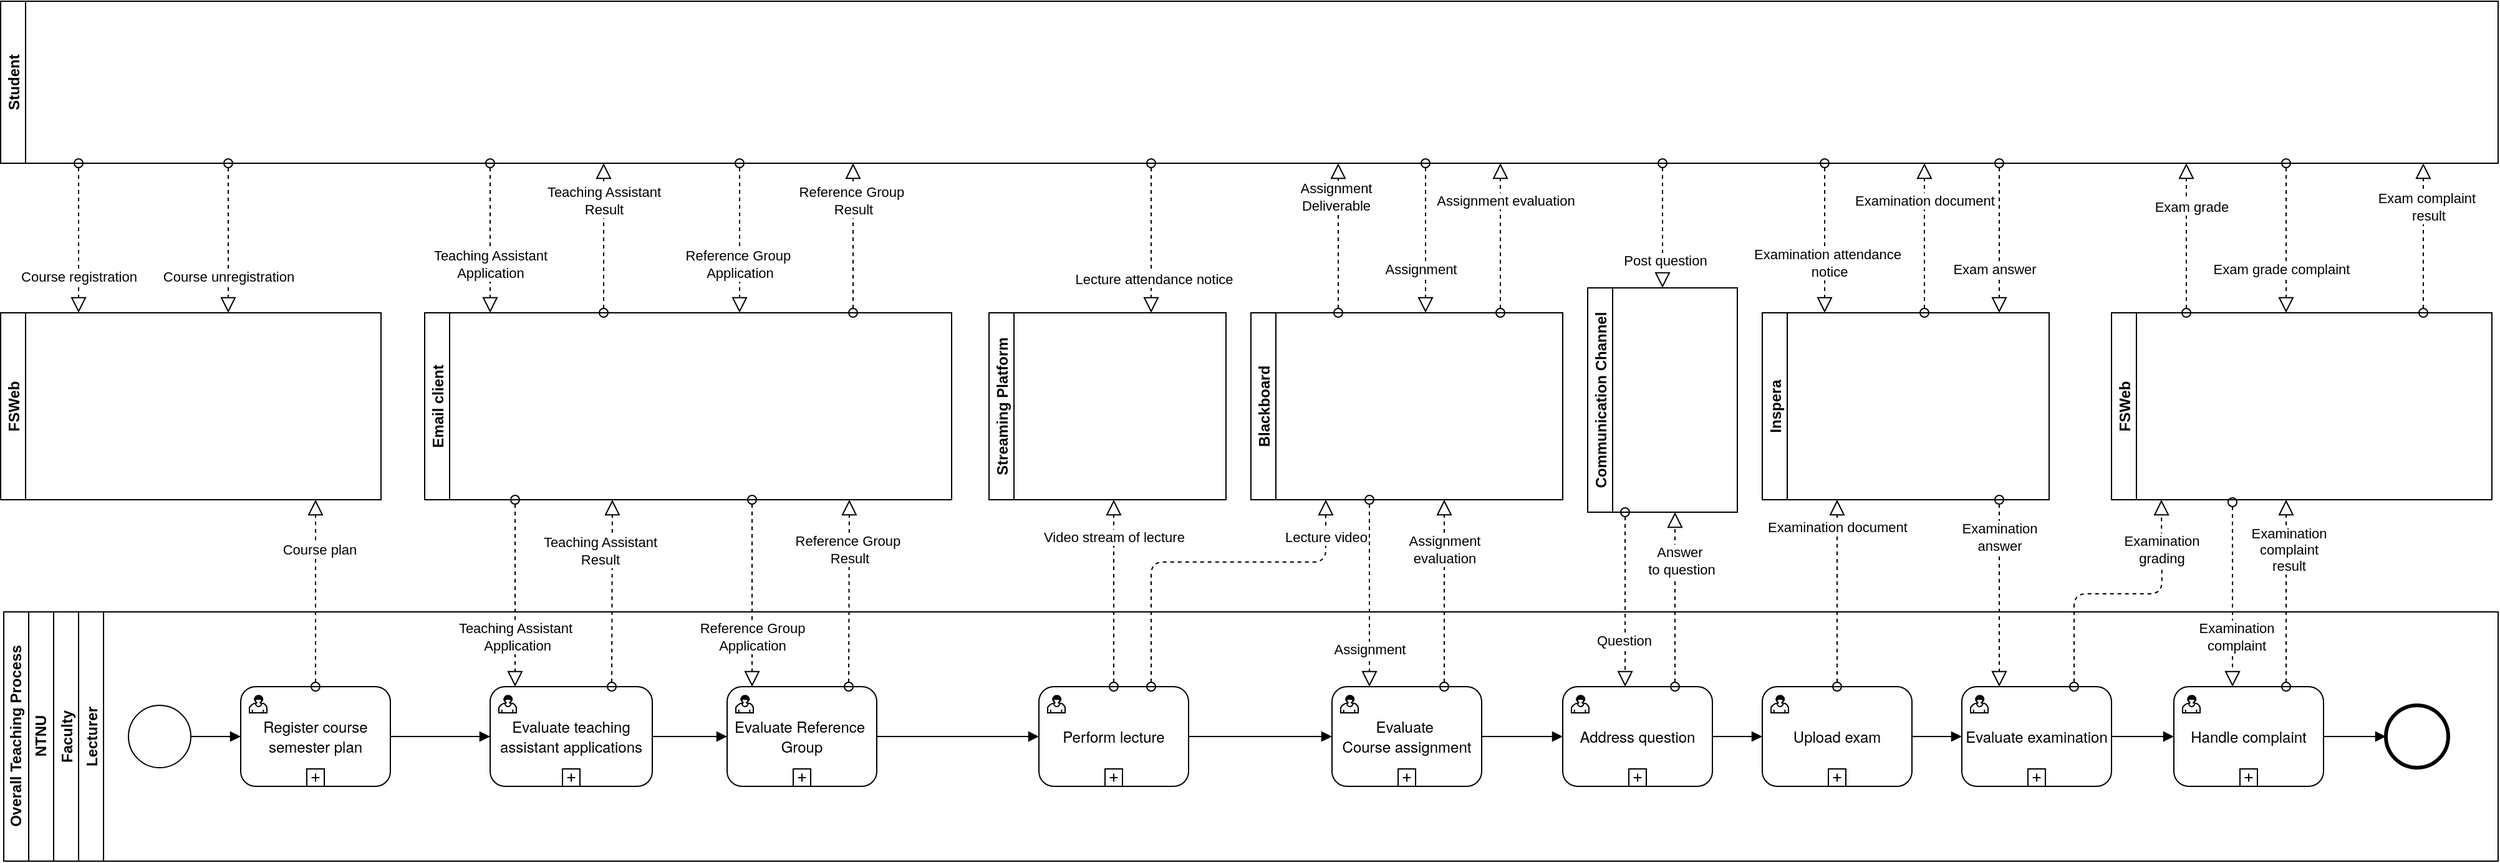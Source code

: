 <mxfile version="13.8.0" type="github"><diagram name="Page-1" id="2a216829-ef6e-dabb-86c1-c78162f3ba2b"><mxGraphModel dx="1298" dy="1882" grid="1" gridSize="10" guides="1" tooltips="1" connect="1" arrows="1" fold="1" page="1" pageScale="1" pageWidth="850" pageHeight="1100" background="#ffffff" math="0" shadow="0"><root><mxCell id="0"/><mxCell id="1" parent="0"/><mxCell id="4NEy2AXO_T3ACagM7eKn-3" value="Overall Teaching Process" style="swimlane;html=1;childLayout=stackLayout;resizeParent=1;resizeParentMax=0;horizontal=0;startSize=20;horizontalStack=0;" parent="1" vertex="1"><mxGeometry x="150" y="180" width="2000" height="200" as="geometry"/></mxCell><mxCell id="4NEy2AXO_T3ACagM7eKn-4" value="NTNU" style="swimlane;html=1;startSize=20;horizontal=0;" parent="4NEy2AXO_T3ACagM7eKn-3" vertex="1"><mxGeometry x="20" width="1980" height="200" as="geometry"/></mxCell><mxCell id="4NEy2AXO_T3ACagM7eKn-8" value="Faculty" style="swimlane;startSize=20;horizontal=0;" parent="4NEy2AXO_T3ACagM7eKn-4" vertex="1"><mxGeometry x="20" width="1960" height="200" as="geometry"/></mxCell><mxCell id="4NEy2AXO_T3ACagM7eKn-11" value="Lecturer" style="swimlane;startSize=20;horizontal=0;" parent="4NEy2AXO_T3ACagM7eKn-8" vertex="1"><mxGeometry x="20" width="1940" height="200" as="geometry"/></mxCell><mxCell id="4NEy2AXO_T3ACagM7eKn-66" style="edgeStyle=orthogonalEdgeStyle;rounded=0;orthogonalLoop=1;jettySize=auto;html=1;entryX=0;entryY=0.5;entryDx=0;entryDy=0;endArrow=block;endFill=1;" parent="4NEy2AXO_T3ACagM7eKn-11" source="4NEy2AXO_T3ACagM7eKn-50" target="4NEy2AXO_T3ACagM7eKn-63" edge="1"><mxGeometry relative="1" as="geometry"/></mxCell><mxCell id="4NEy2AXO_T3ACagM7eKn-99" style="edgeStyle=orthogonalEdgeStyle;rounded=0;orthogonalLoop=1;jettySize=auto;html=1;entryX=0;entryY=0.5;entryDx=0;entryDy=0;endArrow=block;endFill=1;" parent="4NEy2AXO_T3ACagM7eKn-11" source="4NEy2AXO_T3ACagM7eKn-106" target="4NEy2AXO_T3ACagM7eKn-98" edge="1"><mxGeometry relative="1" as="geometry"/></mxCell><mxCell id="4NEy2AXO_T3ACagM7eKn-120" style="edgeStyle=orthogonalEdgeStyle;rounded=0;orthogonalLoop=1;jettySize=auto;html=1;entryX=0;entryY=0.5;entryDx=0;entryDy=0;endArrow=block;endFill=1;" parent="4NEy2AXO_T3ACagM7eKn-11" source="4NEy2AXO_T3ACagM7eKn-117" target="4NEy2AXO_T3ACagM7eKn-80" edge="1"><mxGeometry relative="1" as="geometry"/></mxCell><mxCell id="4NEy2AXO_T3ACagM7eKn-117" value="&lt;span style=&quot;font-family: &amp;#34;helvetica neue&amp;#34;&quot;&gt;Address question&lt;br&gt;&lt;/span&gt;" style="html=1;whiteSpace=wrap;rounded=1;dropTarget=0;" parent="4NEy2AXO_T3ACagM7eKn-11" vertex="1"><mxGeometry x="1190" y="60" width="120" height="80" as="geometry"/></mxCell><mxCell id="4NEy2AXO_T3ACagM7eKn-118" value="" style="html=1;shape=mxgraph.bpmn.user_task;outlineConnect=0;" parent="4NEy2AXO_T3ACagM7eKn-117" vertex="1"><mxGeometry width="14" height="14" relative="1" as="geometry"><mxPoint x="7" y="7" as="offset"/></mxGeometry></mxCell><mxCell id="4NEy2AXO_T3ACagM7eKn-119" value="" style="html=1;shape=plus;outlineConnect=0;" parent="4NEy2AXO_T3ACagM7eKn-117" vertex="1"><mxGeometry x="0.5" y="1" width="14" height="14" relative="1" as="geometry"><mxPoint x="-7" y="-14" as="offset"/></mxGeometry></mxCell><mxCell id="4NEy2AXO_T3ACagM7eKn-63" value="&lt;span style=&quot;font-family: &amp;#34;helvetica neue&amp;#34;&quot;&gt;Evaluate&amp;nbsp;&lt;br&gt;Course assignment&lt;br&gt;&lt;/span&gt;" style="html=1;whiteSpace=wrap;rounded=1;dropTarget=0;" parent="4NEy2AXO_T3ACagM7eKn-11" vertex="1"><mxGeometry x="1005" y="60" width="120" height="80" as="geometry"/></mxCell><mxCell id="4NEy2AXO_T3ACagM7eKn-64" value="" style="html=1;shape=mxgraph.bpmn.user_task;outlineConnect=0;" parent="4NEy2AXO_T3ACagM7eKn-63" vertex="1"><mxGeometry width="14" height="14" relative="1" as="geometry"><mxPoint x="7" y="7" as="offset"/></mxGeometry></mxCell><mxCell id="4NEy2AXO_T3ACagM7eKn-65" value="" style="html=1;shape=plus;outlineConnect=0;" parent="4NEy2AXO_T3ACagM7eKn-63" vertex="1"><mxGeometry x="0.5" y="1" width="14" height="14" relative="1" as="geometry"><mxPoint x="-7" y="-14" as="offset"/></mxGeometry></mxCell><mxCell id="4NEy2AXO_T3ACagM7eKn-77" value="&lt;span style=&quot;font-family: &amp;#34;helvetica neue&amp;#34;&quot;&gt;Evaluate examination&lt;br&gt;&lt;/span&gt;" style="html=1;whiteSpace=wrap;rounded=1;dropTarget=0;" parent="4NEy2AXO_T3ACagM7eKn-11" vertex="1"><mxGeometry x="1510" y="60" width="120" height="80" as="geometry"/></mxCell><mxCell id="4NEy2AXO_T3ACagM7eKn-78" value="" style="html=1;shape=mxgraph.bpmn.user_task;outlineConnect=0;" parent="4NEy2AXO_T3ACagM7eKn-77" vertex="1"><mxGeometry width="14" height="14" relative="1" as="geometry"><mxPoint x="7" y="7" as="offset"/></mxGeometry></mxCell><mxCell id="4NEy2AXO_T3ACagM7eKn-79" value="" style="html=1;shape=plus;outlineConnect=0;" parent="4NEy2AXO_T3ACagM7eKn-77" vertex="1"><mxGeometry x="0.5" y="1" width="14" height="14" relative="1" as="geometry"><mxPoint x="-7" y="-14" as="offset"/></mxGeometry></mxCell><mxCell id="4NEy2AXO_T3ACagM7eKn-97" style="edgeStyle=orthogonalEdgeStyle;rounded=0;orthogonalLoop=1;jettySize=auto;html=1;entryX=0;entryY=0.5;entryDx=0;entryDy=0;endArrow=block;endFill=1;" parent="4NEy2AXO_T3ACagM7eKn-11" source="4NEy2AXO_T3ACagM7eKn-80" target="4NEy2AXO_T3ACagM7eKn-77" edge="1"><mxGeometry relative="1" as="geometry"/></mxCell><mxCell id="4NEy2AXO_T3ACagM7eKn-80" value="&lt;span style=&quot;font-family: &amp;#34;helvetica neue&amp;#34;&quot;&gt;Upload exam&lt;br&gt;&lt;/span&gt;" style="html=1;whiteSpace=wrap;rounded=1;dropTarget=0;" parent="4NEy2AXO_T3ACagM7eKn-11" vertex="1"><mxGeometry x="1350" y="60" width="120" height="80" as="geometry"/></mxCell><mxCell id="4NEy2AXO_T3ACagM7eKn-81" value="" style="html=1;shape=mxgraph.bpmn.user_task;outlineConnect=0;" parent="4NEy2AXO_T3ACagM7eKn-80" vertex="1"><mxGeometry width="14" height="14" relative="1" as="geometry"><mxPoint x="7" y="7" as="offset"/></mxGeometry></mxCell><mxCell id="4NEy2AXO_T3ACagM7eKn-82" value="" style="html=1;shape=plus;outlineConnect=0;" parent="4NEy2AXO_T3ACagM7eKn-80" vertex="1"><mxGeometry x="0.5" y="1" width="14" height="14" relative="1" as="geometry"><mxPoint x="-7" y="-14" as="offset"/></mxGeometry></mxCell><mxCell id="4NEy2AXO_T3ACagM7eKn-50" value="&lt;span style=&quot;font-family: &amp;#34;helvetica neue&amp;#34;&quot;&gt;Perform lecture&lt;br&gt;&lt;/span&gt;" style="html=1;whiteSpace=wrap;rounded=1;dropTarget=0;" parent="4NEy2AXO_T3ACagM7eKn-11" vertex="1"><mxGeometry x="770" y="60" width="120" height="80" as="geometry"/></mxCell><mxCell id="4NEy2AXO_T3ACagM7eKn-51" value="" style="html=1;shape=mxgraph.bpmn.user_task;outlineConnect=0;" parent="4NEy2AXO_T3ACagM7eKn-50" vertex="1"><mxGeometry width="14" height="14" relative="1" as="geometry"><mxPoint x="7" y="7" as="offset"/></mxGeometry></mxCell><mxCell id="4NEy2AXO_T3ACagM7eKn-52" value="" style="html=1;shape=plus;outlineConnect=0;" parent="4NEy2AXO_T3ACagM7eKn-50" vertex="1"><mxGeometry x="0.5" y="1" width="14" height="14" relative="1" as="geometry"><mxPoint x="-7" y="-14" as="offset"/></mxGeometry></mxCell><mxCell id="4NEy2AXO_T3ACagM7eKn-54" style="edgeStyle=orthogonalEdgeStyle;rounded=0;orthogonalLoop=1;jettySize=auto;html=1;entryX=0;entryY=0.5;entryDx=0;entryDy=0;endArrow=block;endFill=1;" parent="4NEy2AXO_T3ACagM7eKn-11" source="4NEy2AXO_T3ACagM7eKn-43" target="4NEy2AXO_T3ACagM7eKn-50" edge="1"><mxGeometry relative="1" as="geometry"/></mxCell><mxCell id="4NEy2AXO_T3ACagM7eKn-43" value="&lt;span style=&quot;font-family: &amp;#34;helvetica neue&amp;#34;&quot;&gt;Evaluate Reference&amp;nbsp;&lt;br&gt;Group&lt;br&gt;&lt;/span&gt;" style="html=1;whiteSpace=wrap;rounded=1;dropTarget=0;" parent="4NEy2AXO_T3ACagM7eKn-11" vertex="1"><mxGeometry x="520" y="60" width="120" height="80" as="geometry"/></mxCell><mxCell id="4NEy2AXO_T3ACagM7eKn-44" value="" style="html=1;shape=mxgraph.bpmn.user_task;outlineConnect=0;" parent="4NEy2AXO_T3ACagM7eKn-43" vertex="1"><mxGeometry width="14" height="14" relative="1" as="geometry"><mxPoint x="7" y="7" as="offset"/></mxGeometry></mxCell><mxCell id="4NEy2AXO_T3ACagM7eKn-45" value="" style="html=1;shape=plus;outlineConnect=0;" parent="4NEy2AXO_T3ACagM7eKn-43" vertex="1"><mxGeometry x="0.5" y="1" width="14" height="14" relative="1" as="geometry"><mxPoint x="-7" y="-14" as="offset"/></mxGeometry></mxCell><mxCell id="4NEy2AXO_T3ACagM7eKn-49" style="edgeStyle=orthogonalEdgeStyle;rounded=0;orthogonalLoop=1;jettySize=auto;html=1;entryX=0;entryY=0.5;entryDx=0;entryDy=0;endArrow=block;endFill=1;" parent="4NEy2AXO_T3ACagM7eKn-11" source="4NEy2AXO_T3ACagM7eKn-32" target="4NEy2AXO_T3ACagM7eKn-43" edge="1"><mxGeometry relative="1" as="geometry"/></mxCell><mxCell id="4NEy2AXO_T3ACagM7eKn-32" value="&lt;span style=&quot;font-family: &amp;#34;helvetica neue&amp;#34;&quot;&gt;Evaluate teaching assistant applications&lt;/span&gt;" style="html=1;whiteSpace=wrap;rounded=1;dropTarget=0;" parent="4NEy2AXO_T3ACagM7eKn-11" vertex="1"><mxGeometry x="330" y="60" width="130" height="80" as="geometry"/></mxCell><mxCell id="4NEy2AXO_T3ACagM7eKn-33" value="" style="html=1;shape=mxgraph.bpmn.user_task;outlineConnect=0;" parent="4NEy2AXO_T3ACagM7eKn-32" vertex="1"><mxGeometry width="14" height="14" relative="1" as="geometry"><mxPoint x="7" y="7" as="offset"/></mxGeometry></mxCell><mxCell id="4NEy2AXO_T3ACagM7eKn-34" value="" style="html=1;shape=plus;outlineConnect=0;" parent="4NEy2AXO_T3ACagM7eKn-32" vertex="1"><mxGeometry x="0.5" y="1" width="14" height="14" relative="1" as="geometry"><mxPoint x="-7" y="-14" as="offset"/></mxGeometry></mxCell><mxCell id="4NEy2AXO_T3ACagM7eKn-37" style="edgeStyle=orthogonalEdgeStyle;rounded=0;orthogonalLoop=1;jettySize=auto;html=1;entryX=0;entryY=0.5;entryDx=0;entryDy=0;endArrow=block;endFill=1;" parent="4NEy2AXO_T3ACagM7eKn-11" source="4NEy2AXO_T3ACagM7eKn-20" target="4NEy2AXO_T3ACagM7eKn-32" edge="1"><mxGeometry relative="1" as="geometry"/></mxCell><mxCell id="4NEy2AXO_T3ACagM7eKn-20" value="&lt;span style=&quot;font-family: &amp;#34;helvetica neue&amp;#34;&quot;&gt;Register course semester plan&lt;/span&gt;" style="html=1;whiteSpace=wrap;rounded=1;dropTarget=0;" parent="4NEy2AXO_T3ACagM7eKn-11" vertex="1"><mxGeometry x="130" y="60" width="120" height="80" as="geometry"/></mxCell><mxCell id="4NEy2AXO_T3ACagM7eKn-21" value="" style="html=1;shape=mxgraph.bpmn.user_task;outlineConnect=0;" parent="4NEy2AXO_T3ACagM7eKn-20" vertex="1"><mxGeometry width="14" height="14" relative="1" as="geometry"><mxPoint x="7" y="7" as="offset"/></mxGeometry></mxCell><mxCell id="4NEy2AXO_T3ACagM7eKn-22" value="" style="html=1;shape=plus;outlineConnect=0;" parent="4NEy2AXO_T3ACagM7eKn-20" vertex="1"><mxGeometry x="0.5" y="1" width="14" height="14" relative="1" as="geometry"><mxPoint x="-7" y="-14" as="offset"/></mxGeometry></mxCell><mxCell id="4NEy2AXO_T3ACagM7eKn-23" style="edgeStyle=orthogonalEdgeStyle;rounded=0;orthogonalLoop=1;jettySize=auto;html=1;entryX=0;entryY=0.5;entryDx=0;entryDy=0;endArrow=block;endFill=1;" parent="4NEy2AXO_T3ACagM7eKn-11" source="4NEy2AXO_T3ACagM7eKn-14" target="4NEy2AXO_T3ACagM7eKn-20" edge="1"><mxGeometry relative="1" as="geometry"/></mxCell><mxCell id="4NEy2AXO_T3ACagM7eKn-14" value="" style="shape=mxgraph.bpmn.shape;html=1;verticalLabelPosition=bottom;labelBackgroundColor=#ffffff;verticalAlign=top;align=center;perimeter=ellipsePerimeter;outlineConnect=0;outline=standard;symbol=general;" parent="4NEy2AXO_T3ACagM7eKn-11" vertex="1"><mxGeometry x="40" y="75" width="50" height="50" as="geometry"/></mxCell><mxCell id="4NEy2AXO_T3ACagM7eKn-83" style="edgeStyle=orthogonalEdgeStyle;rounded=0;orthogonalLoop=1;jettySize=auto;html=1;endArrow=block;endFill=1;" parent="4NEy2AXO_T3ACagM7eKn-11" source="4NEy2AXO_T3ACagM7eKn-63" edge="1"><mxGeometry relative="1" as="geometry"><mxPoint x="1190" y="100" as="targetPoint"/></mxGeometry></mxCell><mxCell id="4NEy2AXO_T3ACagM7eKn-98" value="" style="shape=mxgraph.bpmn.shape;html=1;verticalLabelPosition=bottom;labelBackgroundColor=#ffffff;verticalAlign=top;align=center;perimeter=ellipsePerimeter;outlineConnect=0;outline=end;symbol=general;" parent="4NEy2AXO_T3ACagM7eKn-11" vertex="1"><mxGeometry x="1850" y="75" width="50" height="50" as="geometry"/></mxCell><mxCell id="4NEy2AXO_T3ACagM7eKn-106" value="&lt;span style=&quot;font-family: &amp;#34;helvetica neue&amp;#34;&quot;&gt;Handle complaint&lt;br&gt;&lt;/span&gt;" style="html=1;whiteSpace=wrap;rounded=1;dropTarget=0;" parent="4NEy2AXO_T3ACagM7eKn-11" vertex="1"><mxGeometry x="1680" y="60" width="120" height="80" as="geometry"/></mxCell><mxCell id="4NEy2AXO_T3ACagM7eKn-107" value="" style="html=1;shape=mxgraph.bpmn.user_task;outlineConnect=0;" parent="4NEy2AXO_T3ACagM7eKn-106" vertex="1"><mxGeometry width="14" height="14" relative="1" as="geometry"><mxPoint x="7" y="7" as="offset"/></mxGeometry></mxCell><mxCell id="4NEy2AXO_T3ACagM7eKn-108" value="" style="html=1;shape=plus;outlineConnect=0;" parent="4NEy2AXO_T3ACagM7eKn-106" vertex="1"><mxGeometry x="0.5" y="1" width="14" height="14" relative="1" as="geometry"><mxPoint x="-7" y="-14" as="offset"/></mxGeometry></mxCell><mxCell id="4NEy2AXO_T3ACagM7eKn-109" style="edgeStyle=orthogonalEdgeStyle;rounded=0;orthogonalLoop=1;jettySize=auto;html=1;entryX=0;entryY=0.5;entryDx=0;entryDy=0;endArrow=block;endFill=1;" parent="4NEy2AXO_T3ACagM7eKn-11" source="4NEy2AXO_T3ACagM7eKn-77" target="4NEy2AXO_T3ACagM7eKn-106" edge="1"><mxGeometry relative="1" as="geometry"><mxPoint x="1840" y="280" as="sourcePoint"/><mxPoint x="2060" y="280" as="targetPoint"/></mxGeometry></mxCell><mxCell id="4NEy2AXO_T3ACagM7eKn-13" value="Student" style="swimlane;startSize=20;horizontal=0;" parent="1" vertex="1"><mxGeometry x="147.5" y="-310" width="2002.5" height="130" as="geometry"/></mxCell><mxCell id="4NEy2AXO_T3ACagM7eKn-18" value="FSWeb" style="swimlane;startSize=20;horizontal=0;" parent="1" vertex="1"><mxGeometry x="147.5" y="-60" width="305" height="150" as="geometry"/></mxCell><mxCell id="4NEy2AXO_T3ACagM7eKn-19" value="" style="startArrow=oval;startFill=0;startSize=7;endArrow=block;endFill=0;endSize=10;dashed=1;html=1;exitX=0.5;exitY=0;exitDx=0;exitDy=0;" parent="1" source="4NEy2AXO_T3ACagM7eKn-20" edge="1"><mxGeometry width="100" relative="1" as="geometry"><mxPoint x="400" y="240" as="sourcePoint"/><mxPoint x="400" y="90" as="targetPoint"/></mxGeometry></mxCell><mxCell id="4NEy2AXO_T3ACagM7eKn-24" value="Course plan" style="edgeLabel;html=1;align=center;verticalAlign=middle;resizable=0;points=[];" parent="4NEy2AXO_T3ACagM7eKn-19" vertex="1" connectable="0"><mxGeometry x="0.467" y="-3" relative="1" as="geometry"><mxPoint as="offset"/></mxGeometry></mxCell><mxCell id="4NEy2AXO_T3ACagM7eKn-27" value="Email client" style="swimlane;startSize=20;horizontal=0;" parent="1" vertex="1"><mxGeometry x="487.5" y="-60" width="422.5" height="150" as="geometry"/></mxCell><mxCell id="4NEy2AXO_T3ACagM7eKn-28" value="" style="startArrow=oval;startFill=0;startSize=7;endArrow=block;endFill=0;endSize=10;dashed=1;html=1;" parent="1" edge="1"><mxGeometry width="100" relative="1" as="geometry"><mxPoint x="330" y="-180" as="sourcePoint"/><mxPoint x="330" y="-60" as="targetPoint"/></mxGeometry></mxCell><mxCell id="4NEy2AXO_T3ACagM7eKn-29" value="Course unregistration" style="edgeLabel;html=1;align=center;verticalAlign=middle;resizable=0;points=[];" parent="4NEy2AXO_T3ACagM7eKn-28" vertex="1" connectable="0"><mxGeometry x="-0.545" relative="1" as="geometry"><mxPoint y="63" as="offset"/></mxGeometry></mxCell><mxCell id="4NEy2AXO_T3ACagM7eKn-30" value="" style="startArrow=oval;startFill=0;startSize=7;endArrow=block;endFill=0;endSize=10;dashed=1;html=1;" parent="1" edge="1"><mxGeometry width="100" relative="1" as="geometry"><mxPoint x="540" y="-180" as="sourcePoint"/><mxPoint x="540" y="-60" as="targetPoint"/></mxGeometry></mxCell><mxCell id="4NEy2AXO_T3ACagM7eKn-31" value="Teaching Assistant &lt;br&gt;Application" style="edgeLabel;html=1;align=center;verticalAlign=middle;resizable=0;points=[];" parent="4NEy2AXO_T3ACagM7eKn-30" vertex="1" connectable="0"><mxGeometry x="-0.545" relative="1" as="geometry"><mxPoint y="53" as="offset"/></mxGeometry></mxCell><mxCell id="4NEy2AXO_T3ACagM7eKn-35" value="Teaching Assistant &lt;br&gt;Result" style="startArrow=oval;startFill=0;startSize=7;endArrow=block;endFill=0;endSize=10;dashed=1;html=1;exitX=0.75;exitY=0;exitDx=0;exitDy=0;" parent="1" source="4NEy2AXO_T3ACagM7eKn-32" edge="1"><mxGeometry x="0.455" y="10" width="100" relative="1" as="geometry"><mxPoint x="610" y="140" as="sourcePoint"/><mxPoint x="638" y="90" as="targetPoint"/><mxPoint as="offset"/></mxGeometry></mxCell><mxCell id="4NEy2AXO_T3ACagM7eKn-36" value="Teaching Assistant &lt;br&gt;Result" style="startArrow=oval;startFill=0;startSize=7;endArrow=block;endFill=0;endSize=10;dashed=1;html=1;" parent="1" edge="1"><mxGeometry x="0.5" width="100" relative="1" as="geometry"><mxPoint x="631" y="-60" as="sourcePoint"/><mxPoint x="631" y="-180" as="targetPoint"/><mxPoint as="offset"/></mxGeometry></mxCell><mxCell id="4NEy2AXO_T3ACagM7eKn-38" value="" style="startArrow=oval;startFill=0;startSize=7;endArrow=block;endFill=0;endSize=10;dashed=1;html=1;" parent="1" edge="1"><mxGeometry width="100" relative="1" as="geometry"><mxPoint x="560" y="90" as="sourcePoint"/><mxPoint x="560" y="240" as="targetPoint"/></mxGeometry></mxCell><mxCell id="4NEy2AXO_T3ACagM7eKn-39" value="Teaching Assistant&lt;br&gt;&amp;nbsp;Application" style="edgeLabel;html=1;align=center;verticalAlign=middle;resizable=0;points=[];" parent="4NEy2AXO_T3ACagM7eKn-38" vertex="1" connectable="0"><mxGeometry x="-0.545" relative="1" as="geometry"><mxPoint y="76.03" as="offset"/></mxGeometry></mxCell><mxCell id="4NEy2AXO_T3ACagM7eKn-40" value="" style="startArrow=oval;startFill=0;startSize=7;endArrow=block;endFill=0;endSize=10;dashed=1;html=1;" parent="1" edge="1"><mxGeometry width="100" relative="1" as="geometry"><mxPoint x="740" y="-180" as="sourcePoint"/><mxPoint x="740" y="-60" as="targetPoint"/></mxGeometry></mxCell><mxCell id="4NEy2AXO_T3ACagM7eKn-41" value="Reference Group&amp;nbsp;&lt;br&gt;Application" style="edgeLabel;html=1;align=center;verticalAlign=middle;resizable=0;points=[];" parent="4NEy2AXO_T3ACagM7eKn-40" vertex="1" connectable="0"><mxGeometry x="-0.545" relative="1" as="geometry"><mxPoint y="53" as="offset"/></mxGeometry></mxCell><mxCell id="4NEy2AXO_T3ACagM7eKn-42" value="Reference Group&amp;nbsp;&lt;br&gt;Result" style="startArrow=oval;startFill=0;startSize=7;endArrow=block;endFill=0;endSize=10;dashed=1;html=1;" parent="1" edge="1"><mxGeometry x="0.5" width="100" relative="1" as="geometry"><mxPoint x="831" y="-60" as="sourcePoint"/><mxPoint x="831" y="-180" as="targetPoint"/><mxPoint as="offset"/></mxGeometry></mxCell><mxCell id="4NEy2AXO_T3ACagM7eKn-46" value="Reference Group&amp;nbsp;&lt;br&gt;Result" style="startArrow=oval;startFill=0;startSize=7;endArrow=block;endFill=0;endSize=10;dashed=1;html=1;exitX=0.75;exitY=0;exitDx=0;exitDy=0;" parent="1" edge="1"><mxGeometry x="0.467" width="100" relative="1" as="geometry"><mxPoint x="827.5" y="240" as="sourcePoint"/><mxPoint x="828" y="90" as="targetPoint"/><mxPoint as="offset"/></mxGeometry></mxCell><mxCell id="4NEy2AXO_T3ACagM7eKn-47" value="" style="startArrow=oval;startFill=0;startSize=7;endArrow=block;endFill=0;endSize=10;dashed=1;html=1;" parent="1" edge="1"><mxGeometry width="100" relative="1" as="geometry"><mxPoint x="750" y="90" as="sourcePoint"/><mxPoint x="750" y="240" as="targetPoint"/></mxGeometry></mxCell><mxCell id="4NEy2AXO_T3ACagM7eKn-48" value="Reference Group&lt;br&gt;Application" style="edgeLabel;html=1;align=center;verticalAlign=middle;resizable=0;points=[];" parent="4NEy2AXO_T3ACagM7eKn-47" vertex="1" connectable="0"><mxGeometry x="-0.545" relative="1" as="geometry"><mxPoint y="76.03" as="offset"/></mxGeometry></mxCell><mxCell id="4NEy2AXO_T3ACagM7eKn-53" value="Streaming Platform" style="swimlane;startSize=20;horizontal=0;" parent="1" vertex="1"><mxGeometry x="940" y="-60" width="190" height="150" as="geometry"/></mxCell><mxCell id="4NEy2AXO_T3ACagM7eKn-55" value="Video stream of lecture" style="startArrow=oval;startFill=0;startSize=7;endArrow=block;endFill=0;endSize=10;dashed=1;html=1;exitX=0.5;exitY=0;exitDx=0;exitDy=0;" parent="1" source="4NEy2AXO_T3ACagM7eKn-50" edge="1"><mxGeometry x="0.6" width="100" relative="1" as="geometry"><mxPoint x="837.5" y="250" as="sourcePoint"/><mxPoint x="1040" y="90" as="targetPoint"/><mxPoint as="offset"/></mxGeometry></mxCell><mxCell id="4NEy2AXO_T3ACagM7eKn-56" value="" style="startArrow=oval;startFill=0;startSize=7;endArrow=block;endFill=0;endSize=10;dashed=1;html=1;" parent="1" edge="1"><mxGeometry width="100" relative="1" as="geometry"><mxPoint x="1070" y="-180" as="sourcePoint"/><mxPoint x="1070" y="-60" as="targetPoint"/></mxGeometry></mxCell><mxCell id="4NEy2AXO_T3ACagM7eKn-57" value="Lecture attendance notice" style="edgeLabel;html=1;align=center;verticalAlign=middle;resizable=0;points=[];" parent="4NEy2AXO_T3ACagM7eKn-56" vertex="1" connectable="0"><mxGeometry x="0.55" y="2" relative="1" as="geometry"><mxPoint as="offset"/></mxGeometry></mxCell><mxCell id="4NEy2AXO_T3ACagM7eKn-58" value="Blackboard" style="swimlane;startSize=20;horizontal=0;" parent="1" vertex="1"><mxGeometry x="1150" y="-60" width="250" height="150" as="geometry"/></mxCell><mxCell id="4NEy2AXO_T3ACagM7eKn-69" value="" style="startArrow=oval;startFill=0;startSize=7;endArrow=block;endFill=0;endSize=10;dashed=1;html=1;" parent="4NEy2AXO_T3ACagM7eKn-58" edge="1"><mxGeometry width="100" relative="1" as="geometry"><mxPoint x="70" as="sourcePoint"/><mxPoint x="70" y="-120" as="targetPoint"/></mxGeometry></mxCell><mxCell id="4NEy2AXO_T3ACagM7eKn-70" value="Assignment &lt;br&gt;Deliverable" style="edgeLabel;html=1;align=center;verticalAlign=middle;resizable=0;points=[];" parent="4NEy2AXO_T3ACagM7eKn-69" vertex="1" connectable="0"><mxGeometry x="0.55" y="2" relative="1" as="geometry"><mxPoint as="offset"/></mxGeometry></mxCell><mxCell id="4NEy2AXO_T3ACagM7eKn-59" value="Lecture video" style="startArrow=oval;startFill=0;startSize=7;endArrow=block;endFill=0;endSize=10;dashed=1;html=1;exitX=0.75;exitY=0;exitDx=0;exitDy=0;edgeStyle=orthogonalEdgeStyle;" parent="1" source="4NEy2AXO_T3ACagM7eKn-50" edge="1"><mxGeometry x="0.798" width="100" relative="1" as="geometry"><mxPoint x="1050" y="250" as="sourcePoint"/><mxPoint x="1210" y="90" as="targetPoint"/><mxPoint as="offset"/><Array as="points"><mxPoint x="1070" y="140"/><mxPoint x="1210" y="140"/></Array></mxGeometry></mxCell><mxCell id="4NEy2AXO_T3ACagM7eKn-67" value="Assignment &lt;br&gt;evaluation" style="startArrow=oval;startFill=0;startSize=7;endArrow=block;endFill=0;endSize=10;dashed=1;html=1;exitX=0.75;exitY=0;exitDx=0;exitDy=0;" parent="1" source="4NEy2AXO_T3ACagM7eKn-63" edge="1"><mxGeometry x="0.467" width="100" relative="1" as="geometry"><mxPoint x="1050" y="250" as="sourcePoint"/><mxPoint x="1305" y="90" as="targetPoint"/><mxPoint as="offset"/></mxGeometry></mxCell><mxCell id="4NEy2AXO_T3ACagM7eKn-68" value="Assignment" style="startArrow=oval;startFill=0;startSize=7;endArrow=block;endFill=0;endSize=10;dashed=1;html=1;entryX=0.25;entryY=0;entryDx=0;entryDy=0;" parent="1" target="4NEy2AXO_T3ACagM7eKn-63" edge="1"><mxGeometry x="0.6" width="100" relative="1" as="geometry"><mxPoint x="1245" y="90" as="sourcePoint"/><mxPoint x="1375" y="100" as="targetPoint"/><mxPoint as="offset"/></mxGeometry></mxCell><mxCell id="4NEy2AXO_T3ACagM7eKn-71" value="" style="startArrow=oval;startFill=0;startSize=7;endArrow=block;endFill=0;endSize=10;dashed=1;html=1;" parent="1" edge="1"><mxGeometry width="100" relative="1" as="geometry"><mxPoint x="1290" y="-180" as="sourcePoint"/><mxPoint x="1290" y="-60" as="targetPoint"/></mxGeometry></mxCell><mxCell id="4NEy2AXO_T3ACagM7eKn-73" value="Assignment" style="edgeLabel;html=1;align=center;verticalAlign=middle;resizable=0;points=[];" parent="4NEy2AXO_T3ACagM7eKn-71" vertex="1" connectable="0"><mxGeometry x="0.417" y="-4" relative="1" as="geometry"><mxPoint as="offset"/></mxGeometry></mxCell><mxCell id="4NEy2AXO_T3ACagM7eKn-74" value="" style="startArrow=oval;startFill=0;startSize=7;endArrow=block;endFill=0;endSize=10;dashed=1;html=1;" parent="1" edge="1"><mxGeometry width="100" relative="1" as="geometry"><mxPoint x="1350" y="-60" as="sourcePoint"/><mxPoint x="1350" y="-180" as="targetPoint"/></mxGeometry></mxCell><mxCell id="4NEy2AXO_T3ACagM7eKn-75" value="Assignment evaluation" style="edgeLabel;html=1;align=center;verticalAlign=middle;resizable=0;points=[];" parent="4NEy2AXO_T3ACagM7eKn-74" vertex="1" connectable="0"><mxGeometry x="0.417" y="-4" relative="1" as="geometry"><mxPoint y="-5" as="offset"/></mxGeometry></mxCell><mxCell id="4NEy2AXO_T3ACagM7eKn-76" value="Inspera" style="swimlane;startSize=20;horizontal=0;" parent="1" vertex="1"><mxGeometry x="1560" y="-60" width="230" height="150" as="geometry"/></mxCell><mxCell id="4NEy2AXO_T3ACagM7eKn-84" value="" style="startArrow=oval;startFill=0;startSize=7;endArrow=block;endFill=0;endSize=10;dashed=1;html=1;exitX=0.5;exitY=0;exitDx=0;exitDy=0;" parent="1" source="4NEy2AXO_T3ACagM7eKn-80" edge="1"><mxGeometry width="100" relative="1" as="geometry"><mxPoint x="1610" y="130" as="sourcePoint"/><mxPoint x="1620" y="90" as="targetPoint"/></mxGeometry></mxCell><mxCell id="4NEy2AXO_T3ACagM7eKn-85" value="Examination document" style="edgeLabel;html=1;align=center;verticalAlign=middle;resizable=0;points=[];" parent="4NEy2AXO_T3ACagM7eKn-84" vertex="1" connectable="0"><mxGeometry x="0.707" relative="1" as="geometry"><mxPoint as="offset"/></mxGeometry></mxCell><mxCell id="4NEy2AXO_T3ACagM7eKn-86" value="" style="startArrow=oval;startFill=0;startSize=7;endArrow=block;endFill=0;endSize=10;dashed=1;html=1;entryX=0.25;entryY=0;entryDx=0;entryDy=0;" parent="1" target="4NEy2AXO_T3ACagM7eKn-77" edge="1"><mxGeometry width="100" relative="1" as="geometry"><mxPoint x="1750" y="90" as="sourcePoint"/><mxPoint x="1860" y="150" as="targetPoint"/></mxGeometry></mxCell><mxCell id="4NEy2AXO_T3ACagM7eKn-87" value="Examination&lt;br&gt;answer" style="edgeLabel;html=1;align=center;verticalAlign=middle;resizable=0;points=[];" parent="4NEy2AXO_T3ACagM7eKn-86" vertex="1" connectable="0"><mxGeometry x="-0.747" relative="1" as="geometry"><mxPoint y="11" as="offset"/></mxGeometry></mxCell><mxCell id="4NEy2AXO_T3ACagM7eKn-88" value="" style="startArrow=oval;startFill=0;startSize=7;endArrow=block;endFill=0;endSize=10;dashed=1;html=1;" parent="1" edge="1"><mxGeometry width="100" relative="1" as="geometry"><mxPoint x="1610" y="-180" as="sourcePoint"/><mxPoint x="1610" y="-60" as="targetPoint"/></mxGeometry></mxCell><mxCell id="4NEy2AXO_T3ACagM7eKn-89" value="Examination attendance&lt;br&gt;&amp;nbsp;notice" style="edgeLabel;html=1;align=center;verticalAlign=middle;resizable=0;points=[];" parent="4NEy2AXO_T3ACagM7eKn-88" vertex="1" connectable="0"><mxGeometry x="0.55" y="2" relative="1" as="geometry"><mxPoint y="-13" as="offset"/></mxGeometry></mxCell><mxCell id="4NEy2AXO_T3ACagM7eKn-90" value="" style="startArrow=oval;startFill=0;startSize=7;endArrow=block;endFill=0;endSize=10;dashed=1;html=1;" parent="1" edge="1"><mxGeometry width="100" relative="1" as="geometry"><mxPoint x="1690" y="-60" as="sourcePoint"/><mxPoint x="1690" y="-180" as="targetPoint"/></mxGeometry></mxCell><mxCell id="4NEy2AXO_T3ACagM7eKn-91" value="Examination document" style="edgeLabel;html=1;align=center;verticalAlign=middle;resizable=0;points=[];" parent="4NEy2AXO_T3ACagM7eKn-90" vertex="1" connectable="0"><mxGeometry x="0.707" relative="1" as="geometry"><mxPoint y="12" as="offset"/></mxGeometry></mxCell><mxCell id="4NEy2AXO_T3ACagM7eKn-92" value="" style="startArrow=oval;startFill=0;startSize=7;endArrow=block;endFill=0;endSize=10;dashed=1;html=1;" parent="1" edge="1"><mxGeometry width="100" relative="1" as="geometry"><mxPoint x="1750" y="-180" as="sourcePoint"/><mxPoint x="1750" y="-60" as="targetPoint"/></mxGeometry></mxCell><mxCell id="4NEy2AXO_T3ACagM7eKn-93" value="Exam answer" style="edgeLabel;html=1;align=center;verticalAlign=middle;resizable=0;points=[];" parent="4NEy2AXO_T3ACagM7eKn-92" vertex="1" connectable="0"><mxGeometry x="0.417" y="-4" relative="1" as="geometry"><mxPoint as="offset"/></mxGeometry></mxCell><mxCell id="4NEy2AXO_T3ACagM7eKn-94" value="FSWeb" style="swimlane;startSize=20;horizontal=0;" parent="1" vertex="1"><mxGeometry x="1840" y="-60" width="305" height="150" as="geometry"/></mxCell><mxCell id="4NEy2AXO_T3ACagM7eKn-110" value="" style="startArrow=oval;startFill=0;startSize=7;endArrow=block;endFill=0;endSize=10;dashed=1;html=1;edgeStyle=orthogonalEdgeStyle;entryX=0.392;entryY=-0.025;entryDx=0;entryDy=0;entryPerimeter=0;" parent="4NEy2AXO_T3ACagM7eKn-94" edge="1"><mxGeometry width="100" relative="1" as="geometry"><mxPoint x="97" y="152" as="sourcePoint"/><mxPoint x="97.04" y="300" as="targetPoint"/></mxGeometry></mxCell><mxCell id="4NEy2AXO_T3ACagM7eKn-111" value="Examination&lt;br&gt;complaint" style="edgeLabel;html=1;align=center;verticalAlign=middle;resizable=0;points=[];" parent="4NEy2AXO_T3ACagM7eKn-110" vertex="1" connectable="0"><mxGeometry x="-0.747" relative="1" as="geometry"><mxPoint x="2.99" y="89" as="offset"/></mxGeometry></mxCell><mxCell id="4NEy2AXO_T3ACagM7eKn-95" value="" style="startArrow=oval;startFill=0;startSize=7;endArrow=block;endFill=0;endSize=10;dashed=1;html=1;exitX=0.75;exitY=0;exitDx=0;exitDy=0;edgeStyle=orthogonalEdgeStyle;" parent="1" source="4NEy2AXO_T3ACagM7eKn-77" edge="1"><mxGeometry width="100" relative="1" as="geometry"><mxPoint x="1760" y="100" as="sourcePoint"/><mxPoint x="1880" y="90" as="targetPoint"/></mxGeometry></mxCell><mxCell id="4NEy2AXO_T3ACagM7eKn-96" value="Examination&lt;br&gt;grading" style="edgeLabel;html=1;align=center;verticalAlign=middle;resizable=0;points=[];" parent="4NEy2AXO_T3ACagM7eKn-95" vertex="1" connectable="0"><mxGeometry x="-0.747" relative="1" as="geometry"><mxPoint x="70" y="-82" as="offset"/></mxGeometry></mxCell><mxCell id="4NEy2AXO_T3ACagM7eKn-100" value="" style="startArrow=oval;startFill=0;startSize=7;endArrow=block;endFill=0;endSize=10;dashed=1;html=1;" parent="1" edge="1"><mxGeometry width="100" relative="1" as="geometry"><mxPoint x="1900" y="-60" as="sourcePoint"/><mxPoint x="1900" y="-180" as="targetPoint"/></mxGeometry></mxCell><mxCell id="4NEy2AXO_T3ACagM7eKn-101" value="Exam grade" style="edgeLabel;html=1;align=center;verticalAlign=middle;resizable=0;points=[];" parent="4NEy2AXO_T3ACagM7eKn-100" vertex="1" connectable="0"><mxGeometry x="0.417" y="-4" relative="1" as="geometry"><mxPoint as="offset"/></mxGeometry></mxCell><mxCell id="4NEy2AXO_T3ACagM7eKn-102" value="" style="startArrow=oval;startFill=0;startSize=7;endArrow=block;endFill=0;endSize=10;dashed=1;html=1;" parent="1" edge="1"><mxGeometry width="100" relative="1" as="geometry"><mxPoint x="1980" y="-180" as="sourcePoint"/><mxPoint x="1980" y="-60" as="targetPoint"/></mxGeometry></mxCell><mxCell id="4NEy2AXO_T3ACagM7eKn-103" value="Exam grade complaint" style="edgeLabel;html=1;align=center;verticalAlign=middle;resizable=0;points=[];" parent="4NEy2AXO_T3ACagM7eKn-102" vertex="1" connectable="0"><mxGeometry x="0.417" y="-4" relative="1" as="geometry"><mxPoint as="offset"/></mxGeometry></mxCell><mxCell id="4NEy2AXO_T3ACagM7eKn-104" value="" style="startArrow=oval;startFill=0;startSize=7;endArrow=block;endFill=0;endSize=10;dashed=1;html=1;" parent="1" edge="1"><mxGeometry width="100" relative="1" as="geometry"><mxPoint x="2090" y="-60" as="sourcePoint"/><mxPoint x="2090" y="-180" as="targetPoint"/></mxGeometry></mxCell><mxCell id="4NEy2AXO_T3ACagM7eKn-105" value="Exam complaint&amp;nbsp;&lt;br&gt;result" style="edgeLabel;html=1;align=center;verticalAlign=middle;resizable=0;points=[];" parent="4NEy2AXO_T3ACagM7eKn-104" vertex="1" connectable="0"><mxGeometry x="0.417" y="-4" relative="1" as="geometry"><mxPoint as="offset"/></mxGeometry></mxCell><mxCell id="4NEy2AXO_T3ACagM7eKn-112" value="" style="startArrow=oval;startFill=0;startSize=7;endArrow=block;endFill=0;endSize=10;dashed=1;html=1;exitX=0.75;exitY=0;exitDx=0;exitDy=0;" parent="1" source="4NEy2AXO_T3ACagM7eKn-106" edge="1"><mxGeometry width="100" relative="1" as="geometry"><mxPoint x="2020" y="130" as="sourcePoint"/><mxPoint x="1980" y="90" as="targetPoint"/></mxGeometry></mxCell><mxCell id="4NEy2AXO_T3ACagM7eKn-113" value="Examination&lt;br&gt;complaint&lt;br&gt;result" style="edgeLabel;html=1;align=center;verticalAlign=middle;resizable=0;points=[];" parent="4NEy2AXO_T3ACagM7eKn-112" vertex="1" connectable="0"><mxGeometry x="0.72" y="-2" relative="1" as="geometry"><mxPoint y="19" as="offset"/></mxGeometry></mxCell><mxCell id="4NEy2AXO_T3ACagM7eKn-25" value="" style="startArrow=oval;startFill=0;startSize=7;endArrow=block;endFill=0;endSize=10;dashed=1;html=1;" parent="1" edge="1"><mxGeometry width="100" relative="1" as="geometry"><mxPoint x="210" y="-180" as="sourcePoint"/><mxPoint x="210" y="-60" as="targetPoint"/></mxGeometry></mxCell><mxCell id="4NEy2AXO_T3ACagM7eKn-26" value="Course registration" style="edgeLabel;html=1;align=center;verticalAlign=middle;resizable=0;points=[];" parent="4NEy2AXO_T3ACagM7eKn-25" vertex="1" connectable="0"><mxGeometry x="-0.545" relative="1" as="geometry"><mxPoint y="63.01" as="offset"/></mxGeometry></mxCell><mxCell id="4NEy2AXO_T3ACagM7eKn-114" value="Communication Channel" style="swimlane;startSize=20;horizontal=0;" parent="1" vertex="1"><mxGeometry x="1420" y="-80" width="120" height="180" as="geometry"/></mxCell><mxCell id="4NEy2AXO_T3ACagM7eKn-115" value="" style="startArrow=oval;startFill=0;startSize=7;endArrow=block;endFill=0;endSize=10;dashed=1;html=1;entryX=0.5;entryY=0;entryDx=0;entryDy=0;" parent="4NEy2AXO_T3ACagM7eKn-114" target="4NEy2AXO_T3ACagM7eKn-114" edge="1"><mxGeometry width="100" relative="1" as="geometry"><mxPoint x="60" y="-100" as="sourcePoint"/><mxPoint x="70" y="-100" as="targetPoint"/></mxGeometry></mxCell><mxCell id="4NEy2AXO_T3ACagM7eKn-116" value="Post question" style="edgeLabel;html=1;align=center;verticalAlign=middle;resizable=0;points=[];" parent="4NEy2AXO_T3ACagM7eKn-115" vertex="1" connectable="0"><mxGeometry x="0.55" y="2" relative="1" as="geometry"><mxPoint as="offset"/></mxGeometry></mxCell><mxCell id="4NEy2AXO_T3ACagM7eKn-121" value="" style="startArrow=oval;startFill=0;startSize=7;endArrow=block;endFill=0;endSize=10;dashed=1;html=1;exitX=0.75;exitY=0;exitDx=0;exitDy=0;" parent="1" source="4NEy2AXO_T3ACagM7eKn-117" edge="1"><mxGeometry width="100" relative="1" as="geometry"><mxPoint x="1450" y="140" as="sourcePoint"/><mxPoint x="1490" y="100" as="targetPoint"/></mxGeometry></mxCell><mxCell id="4NEy2AXO_T3ACagM7eKn-122" value="Answer&amp;nbsp;&lt;br&gt;to question" style="edgeLabel;html=1;align=center;verticalAlign=middle;resizable=0;points=[];" parent="4NEy2AXO_T3ACagM7eKn-121" vertex="1" connectable="0"><mxGeometry x="0.447" y="-5" relative="1" as="geometry"><mxPoint as="offset"/></mxGeometry></mxCell><mxCell id="4NEy2AXO_T3ACagM7eKn-123" value="" style="startArrow=oval;startFill=0;startSize=7;endArrow=block;endFill=0;endSize=10;dashed=1;html=1;exitX=0.25;exitY=1;exitDx=0;exitDy=0;entryX=0.417;entryY=0;entryDx=0;entryDy=0;entryPerimeter=0;" parent="1" source="4NEy2AXO_T3ACagM7eKn-114" target="4NEy2AXO_T3ACagM7eKn-117" edge="1"><mxGeometry width="100" relative="1" as="geometry"><mxPoint x="1410" y="150" as="sourcePoint"/><mxPoint x="1510" y="150" as="targetPoint"/></mxGeometry></mxCell><mxCell id="4NEy2AXO_T3ACagM7eKn-124" value="Question" style="edgeLabel;html=1;align=center;verticalAlign=middle;resizable=0;points=[];" parent="4NEy2AXO_T3ACagM7eKn-123" vertex="1" connectable="0"><mxGeometry x="0.471" y="-1" relative="1" as="geometry"><mxPoint as="offset"/></mxGeometry></mxCell></root></mxGraphModel></diagram></mxfile>